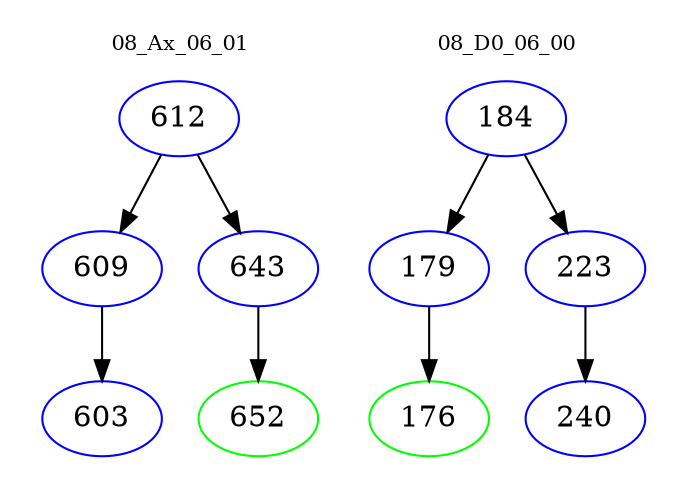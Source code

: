 digraph{
subgraph cluster_0 {
color = white
label = "08_Ax_06_01";
fontsize=10;
T0_612 [label="612", color="blue"]
T0_612 -> T0_609 [color="black"]
T0_609 [label="609", color="blue"]
T0_609 -> T0_603 [color="black"]
T0_603 [label="603", color="blue"]
T0_612 -> T0_643 [color="black"]
T0_643 [label="643", color="blue"]
T0_643 -> T0_652 [color="black"]
T0_652 [label="652", color="green"]
}
subgraph cluster_1 {
color = white
label = "08_D0_06_00";
fontsize=10;
T1_184 [label="184", color="blue"]
T1_184 -> T1_179 [color="black"]
T1_179 [label="179", color="blue"]
T1_179 -> T1_176 [color="black"]
T1_176 [label="176", color="green"]
T1_184 -> T1_223 [color="black"]
T1_223 [label="223", color="blue"]
T1_223 -> T1_240 [color="black"]
T1_240 [label="240", color="blue"]
}
}
